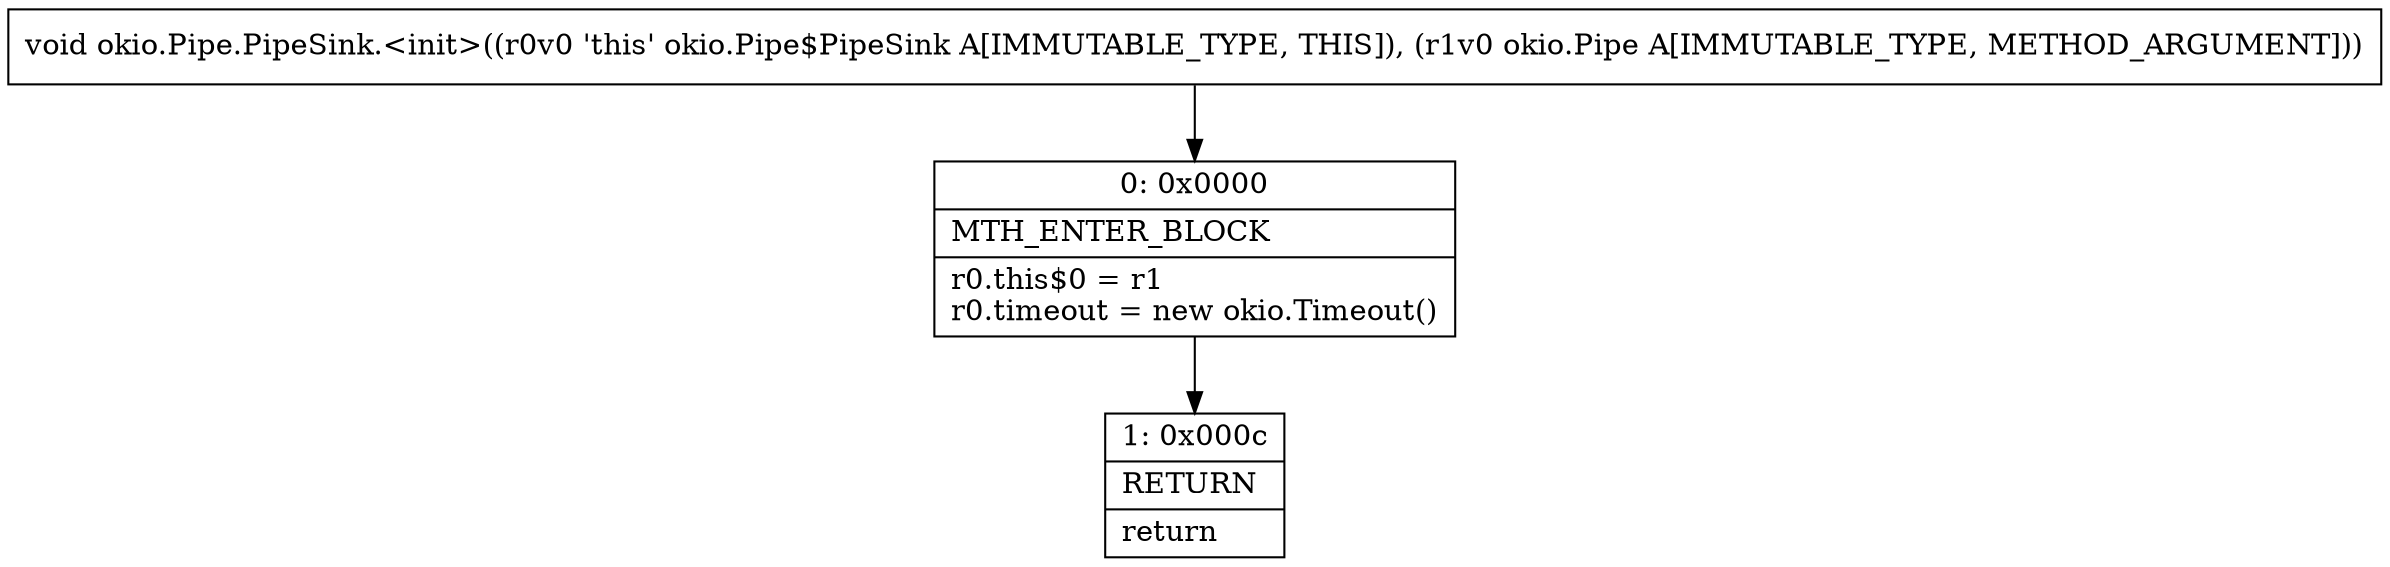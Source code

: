 digraph "CFG forokio.Pipe.PipeSink.\<init\>(Lokio\/Pipe;)V" {
Node_0 [shape=record,label="{0\:\ 0x0000|MTH_ENTER_BLOCK\l|r0.this$0 = r1\lr0.timeout = new okio.Timeout()\l}"];
Node_1 [shape=record,label="{1\:\ 0x000c|RETURN\l|return\l}"];
MethodNode[shape=record,label="{void okio.Pipe.PipeSink.\<init\>((r0v0 'this' okio.Pipe$PipeSink A[IMMUTABLE_TYPE, THIS]), (r1v0 okio.Pipe A[IMMUTABLE_TYPE, METHOD_ARGUMENT])) }"];
MethodNode -> Node_0;
Node_0 -> Node_1;
}

